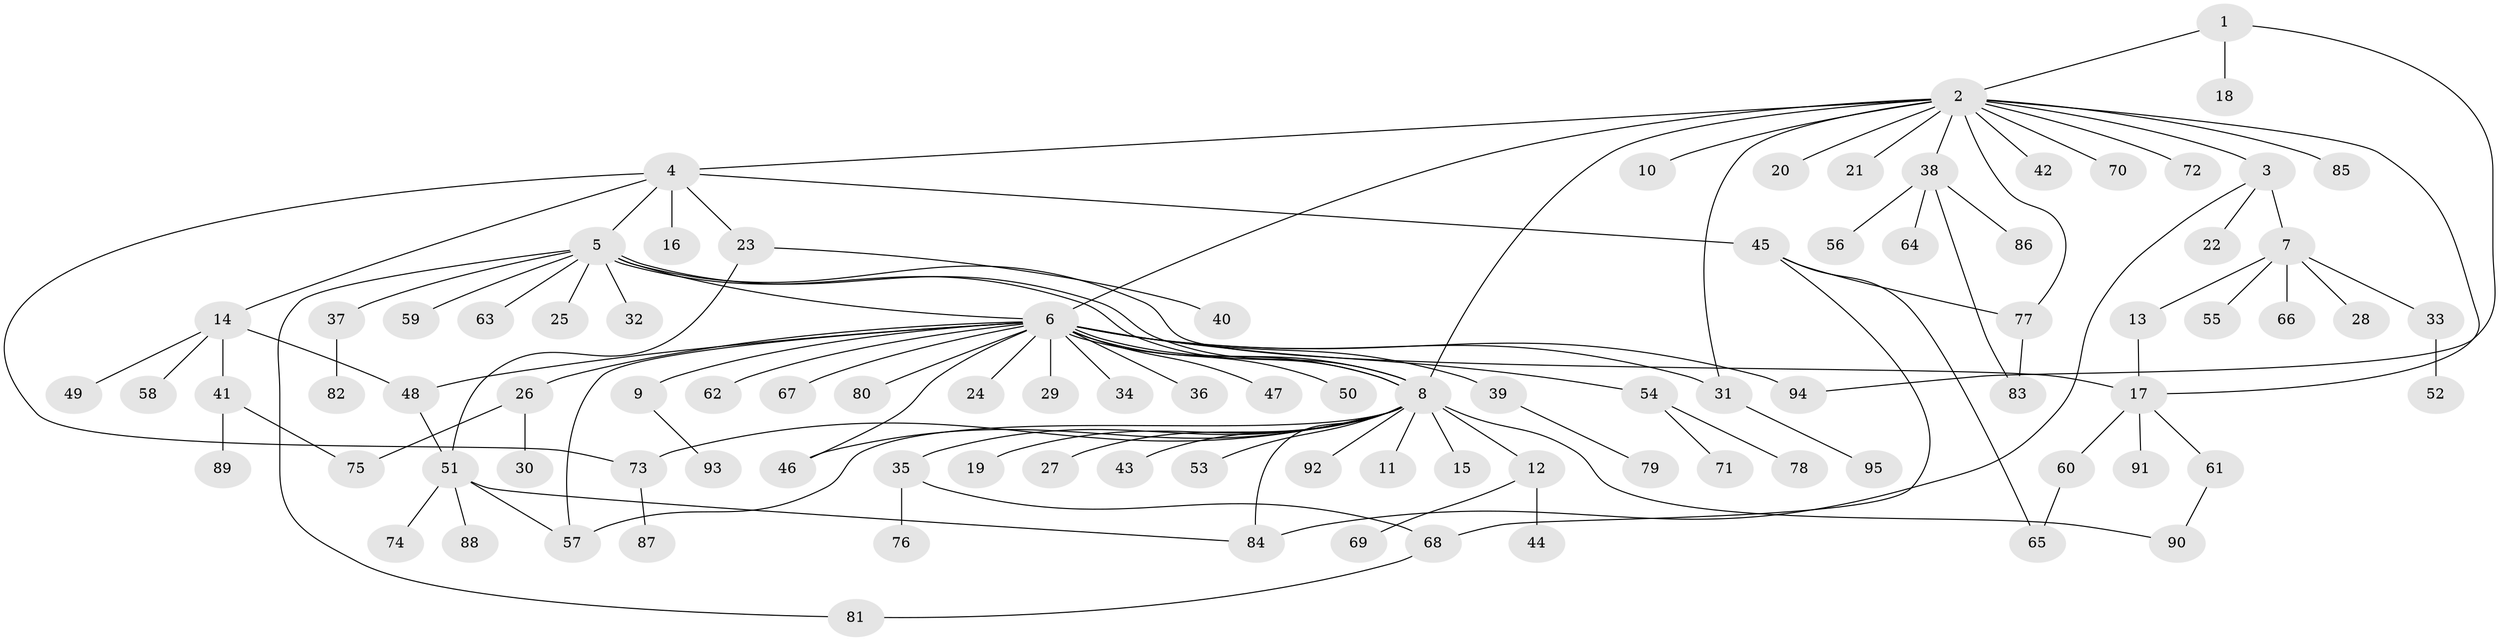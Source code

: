 // coarse degree distribution, {1: 0.8571428571428571, 3: 0.03571428571428571, 2: 0.03571428571428571, 17: 0.03571428571428571, 8: 0.03571428571428571}
// Generated by graph-tools (version 1.1) at 2025/51/03/04/25 21:51:42]
// undirected, 95 vertices, 118 edges
graph export_dot {
graph [start="1"]
  node [color=gray90,style=filled];
  1;
  2;
  3;
  4;
  5;
  6;
  7;
  8;
  9;
  10;
  11;
  12;
  13;
  14;
  15;
  16;
  17;
  18;
  19;
  20;
  21;
  22;
  23;
  24;
  25;
  26;
  27;
  28;
  29;
  30;
  31;
  32;
  33;
  34;
  35;
  36;
  37;
  38;
  39;
  40;
  41;
  42;
  43;
  44;
  45;
  46;
  47;
  48;
  49;
  50;
  51;
  52;
  53;
  54;
  55;
  56;
  57;
  58;
  59;
  60;
  61;
  62;
  63;
  64;
  65;
  66;
  67;
  68;
  69;
  70;
  71;
  72;
  73;
  74;
  75;
  76;
  77;
  78;
  79;
  80;
  81;
  82;
  83;
  84;
  85;
  86;
  87;
  88;
  89;
  90;
  91;
  92;
  93;
  94;
  95;
  1 -- 2;
  1 -- 18;
  1 -- 94;
  2 -- 3;
  2 -- 4;
  2 -- 6;
  2 -- 8;
  2 -- 10;
  2 -- 17;
  2 -- 20;
  2 -- 21;
  2 -- 31;
  2 -- 38;
  2 -- 42;
  2 -- 70;
  2 -- 72;
  2 -- 77;
  2 -- 85;
  3 -- 7;
  3 -- 22;
  3 -- 84;
  4 -- 5;
  4 -- 14;
  4 -- 16;
  4 -- 23;
  4 -- 45;
  4 -- 73;
  5 -- 6;
  5 -- 8;
  5 -- 8;
  5 -- 17;
  5 -- 25;
  5 -- 32;
  5 -- 37;
  5 -- 59;
  5 -- 63;
  5 -- 81;
  6 -- 8;
  6 -- 8;
  6 -- 9;
  6 -- 24;
  6 -- 26;
  6 -- 29;
  6 -- 31;
  6 -- 34;
  6 -- 36;
  6 -- 39;
  6 -- 46;
  6 -- 47;
  6 -- 48;
  6 -- 50;
  6 -- 54;
  6 -- 57;
  6 -- 62;
  6 -- 67;
  6 -- 80;
  6 -- 94;
  7 -- 13;
  7 -- 28;
  7 -- 33;
  7 -- 55;
  7 -- 66;
  8 -- 11;
  8 -- 12;
  8 -- 15;
  8 -- 19;
  8 -- 27;
  8 -- 35;
  8 -- 43;
  8 -- 46;
  8 -- 53;
  8 -- 57;
  8 -- 73;
  8 -- 84;
  8 -- 90;
  8 -- 92;
  9 -- 93;
  12 -- 44;
  12 -- 69;
  13 -- 17;
  14 -- 41;
  14 -- 48;
  14 -- 49;
  14 -- 58;
  17 -- 60;
  17 -- 61;
  17 -- 91;
  23 -- 40;
  23 -- 51;
  26 -- 30;
  26 -- 75;
  31 -- 95;
  33 -- 52;
  35 -- 68;
  35 -- 76;
  37 -- 82;
  38 -- 56;
  38 -- 64;
  38 -- 83;
  38 -- 86;
  39 -- 79;
  41 -- 75;
  41 -- 89;
  45 -- 65;
  45 -- 68;
  45 -- 77;
  48 -- 51;
  51 -- 57;
  51 -- 74;
  51 -- 84;
  51 -- 88;
  54 -- 71;
  54 -- 78;
  60 -- 65;
  61 -- 90;
  68 -- 81;
  73 -- 87;
  77 -- 83;
}
